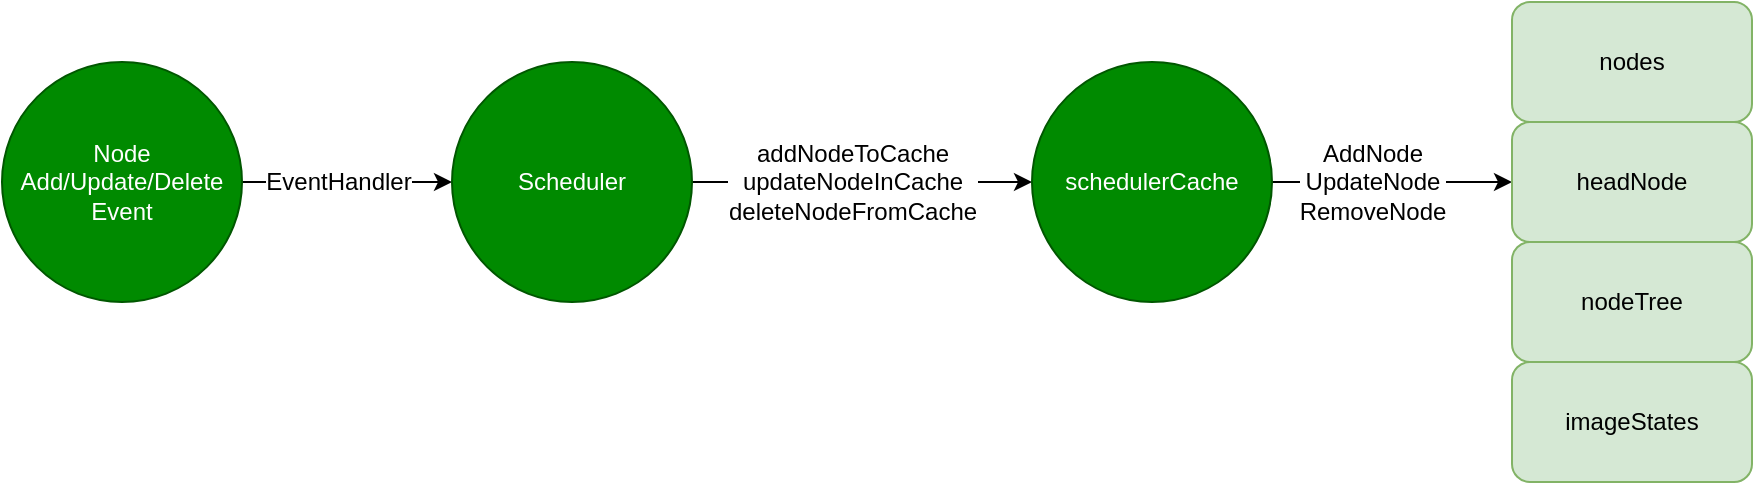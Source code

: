 <mxfile version="12.9.3" type="device"><diagram id="roY_D2e_Bw1frPYUJeW_" name="第 1 页"><mxGraphModel dx="3427" dy="-489" grid="1" gridSize="10" guides="1" tooltips="1" connect="1" arrows="1" fold="1" page="1" pageScale="1" pageWidth="827" pageHeight="1169" math="0" shadow="0"><root><mxCell id="0"/><mxCell id="1" parent="0"/><mxCell id="8VtTt27rJDDJRalDXdai-8" style="edgeStyle=orthogonalEdgeStyle;rounded=0;orthogonalLoop=1;jettySize=auto;html=1;entryX=0;entryY=0.5;entryDx=0;entryDy=0;" edge="1" parent="1" source="8VtTt27rJDDJRalDXdai-1" target="8VtTt27rJDDJRalDXdai-2"><mxGeometry relative="1" as="geometry"/></mxCell><mxCell id="8VtTt27rJDDJRalDXdai-9" value="EventHandler" style="text;html=1;align=center;verticalAlign=middle;resizable=0;points=[];labelBackgroundColor=#ffffff;" vertex="1" connectable="0" parent="8VtTt27rJDDJRalDXdai-8"><mxGeometry x="-0.437" y="-1" relative="1" as="geometry"><mxPoint x="18" y="-1" as="offset"/></mxGeometry></mxCell><mxCell id="8VtTt27rJDDJRalDXdai-1" value="Node&lt;br&gt;Add/Update/Delete&lt;br&gt;Event" style="ellipse;whiteSpace=wrap;html=1;aspect=fixed;fillColor=#008a00;strokeColor=#005700;fontColor=#ffffff;" vertex="1" parent="1"><mxGeometry x="-2435" y="1520" width="120" height="120" as="geometry"/></mxCell><mxCell id="8VtTt27rJDDJRalDXdai-10" style="edgeStyle=orthogonalEdgeStyle;rounded=0;orthogonalLoop=1;jettySize=auto;html=1;entryX=0;entryY=0.5;entryDx=0;entryDy=0;" edge="1" parent="1" source="8VtTt27rJDDJRalDXdai-2" target="8VtTt27rJDDJRalDXdai-3"><mxGeometry relative="1" as="geometry"/></mxCell><mxCell id="8VtTt27rJDDJRalDXdai-11" value="addNodeToCache&lt;br&gt;updateNodeInCache&lt;br&gt;deleteNodeFromCache" style="text;html=1;align=center;verticalAlign=middle;resizable=0;points=[];labelBackgroundColor=#ffffff;" vertex="1" connectable="0" parent="8VtTt27rJDDJRalDXdai-10"><mxGeometry x="-0.367" y="-1" relative="1" as="geometry"><mxPoint x="26" y="-1" as="offset"/></mxGeometry></mxCell><mxCell id="8VtTt27rJDDJRalDXdai-2" value="Scheduler" style="ellipse;whiteSpace=wrap;html=1;aspect=fixed;fillColor=#008a00;strokeColor=#005700;fontColor=#ffffff;" vertex="1" parent="1"><mxGeometry x="-2210" y="1520" width="120" height="120" as="geometry"/></mxCell><mxCell id="8VtTt27rJDDJRalDXdai-12" style="edgeStyle=orthogonalEdgeStyle;rounded=0;orthogonalLoop=1;jettySize=auto;html=1;entryX=0;entryY=0.5;entryDx=0;entryDy=0;" edge="1" parent="1" source="8VtTt27rJDDJRalDXdai-3" target="8VtTt27rJDDJRalDXdai-6"><mxGeometry relative="1" as="geometry"/></mxCell><mxCell id="8VtTt27rJDDJRalDXdai-13" value="AddNode&lt;br&gt;UpdateNode&lt;br&gt;RemoveNode" style="text;html=1;align=center;verticalAlign=middle;resizable=0;points=[];labelBackgroundColor=#ffffff;" vertex="1" connectable="0" parent="8VtTt27rJDDJRalDXdai-12"><mxGeometry x="-0.453" y="2" relative="1" as="geometry"><mxPoint x="17" y="2" as="offset"/></mxGeometry></mxCell><mxCell id="8VtTt27rJDDJRalDXdai-3" value="schedulerCache" style="ellipse;whiteSpace=wrap;html=1;aspect=fixed;fillColor=#008a00;strokeColor=#005700;fontColor=#ffffff;" vertex="1" parent="1"><mxGeometry x="-1920" y="1520" width="120" height="120" as="geometry"/></mxCell><mxCell id="8VtTt27rJDDJRalDXdai-5" value="nodes" style="rounded=1;whiteSpace=wrap;html=1;fillColor=#d5e8d4;strokeColor=#82b366;" vertex="1" parent="1"><mxGeometry x="-1680" y="1490" width="120" height="60" as="geometry"/></mxCell><mxCell id="8VtTt27rJDDJRalDXdai-6" value="headNode" style="rounded=1;whiteSpace=wrap;html=1;fillColor=#d5e8d4;strokeColor=#82b366;" vertex="1" parent="1"><mxGeometry x="-1680" y="1550" width="120" height="60" as="geometry"/></mxCell><mxCell id="8VtTt27rJDDJRalDXdai-7" value="nodeTree" style="rounded=1;whiteSpace=wrap;html=1;fillColor=#d5e8d4;strokeColor=#82b366;" vertex="1" parent="1"><mxGeometry x="-1680" y="1610" width="120" height="60" as="geometry"/></mxCell><mxCell id="8VtTt27rJDDJRalDXdai-14" value="imageStates" style="rounded=1;whiteSpace=wrap;html=1;fillColor=#d5e8d4;strokeColor=#82b366;" vertex="1" parent="1"><mxGeometry x="-1680" y="1670" width="120" height="60" as="geometry"/></mxCell></root></mxGraphModel></diagram></mxfile>